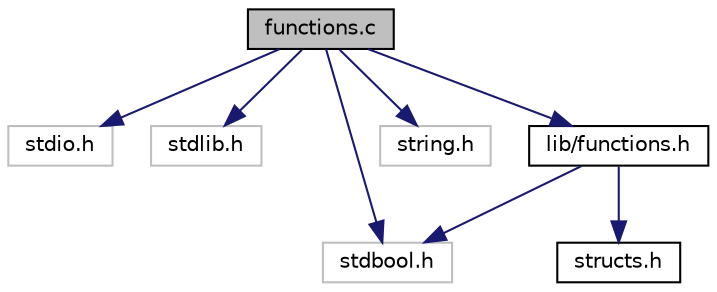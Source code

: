 digraph "functions.c"
{
 // LATEX_PDF_SIZE
  edge [fontname="Helvetica",fontsize="10",labelfontname="Helvetica",labelfontsize="10"];
  node [fontname="Helvetica",fontsize="10",shape=record];
  Node1 [label="functions.c",height=0.2,width=0.4,color="black", fillcolor="grey75", style="filled", fontcolor="black",tooltip="Implementação de todas as funções chamadas no functions.h."];
  Node1 -> Node2 [color="midnightblue",fontsize="10",style="solid",fontname="Helvetica"];
  Node2 [label="stdio.h",height=0.2,width=0.4,color="grey75", fillcolor="white", style="filled",tooltip=" "];
  Node1 -> Node3 [color="midnightblue",fontsize="10",style="solid",fontname="Helvetica"];
  Node3 [label="stdlib.h",height=0.2,width=0.4,color="grey75", fillcolor="white", style="filled",tooltip=" "];
  Node1 -> Node4 [color="midnightblue",fontsize="10",style="solid",fontname="Helvetica"];
  Node4 [label="stdbool.h",height=0.2,width=0.4,color="grey75", fillcolor="white", style="filled",tooltip=" "];
  Node1 -> Node5 [color="midnightblue",fontsize="10",style="solid",fontname="Helvetica"];
  Node5 [label="string.h",height=0.2,width=0.4,color="grey75", fillcolor="white", style="filled",tooltip=" "];
  Node1 -> Node6 [color="midnightblue",fontsize="10",style="solid",fontname="Helvetica"];
  Node6 [label="lib/functions.h",height=0.2,width=0.4,color="black", fillcolor="white", style="filled",URL="$functions_8h.html",tooltip="Declaração das funções principais para manipulação do grafo."];
  Node6 -> Node7 [color="midnightblue",fontsize="10",style="solid",fontname="Helvetica"];
  Node7 [label="structs.h",height=0.2,width=0.4,color="black", fillcolor="white", style="filled",URL="$structs_8h.html",tooltip="Definição das estruturas de dados utilizadas no grafo."];
  Node6 -> Node4 [color="midnightblue",fontsize="10",style="solid",fontname="Helvetica"];
}
